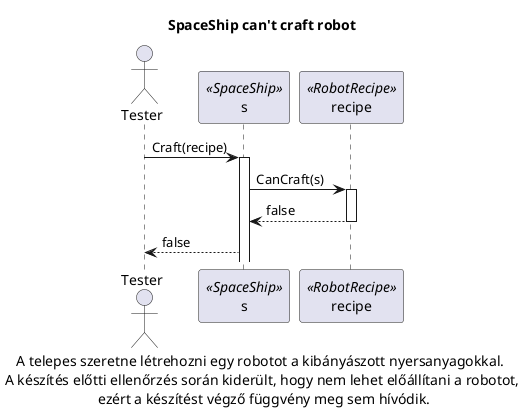 @startuml

actor Tester as Tester
participant s as s <<SpaceShip>>
participant recipe as recipe <<RobotRecipe>>


title SpaceShip can't craft robot

Tester -> s++: Craft(recipe)

s-> recipe++: CanCraft(s)
recipe --> s --: false

s--> Tester: false

caption  A telepes szeretne létrehozni egy robotot a kibányászott nyersanyagokkal. \n A készítés előtti ellenőrzés során kiderült, hogy nem lehet előállítani a robotot, \n ezért a készítést végző függvény meg sem hívódik. 


@enduml
